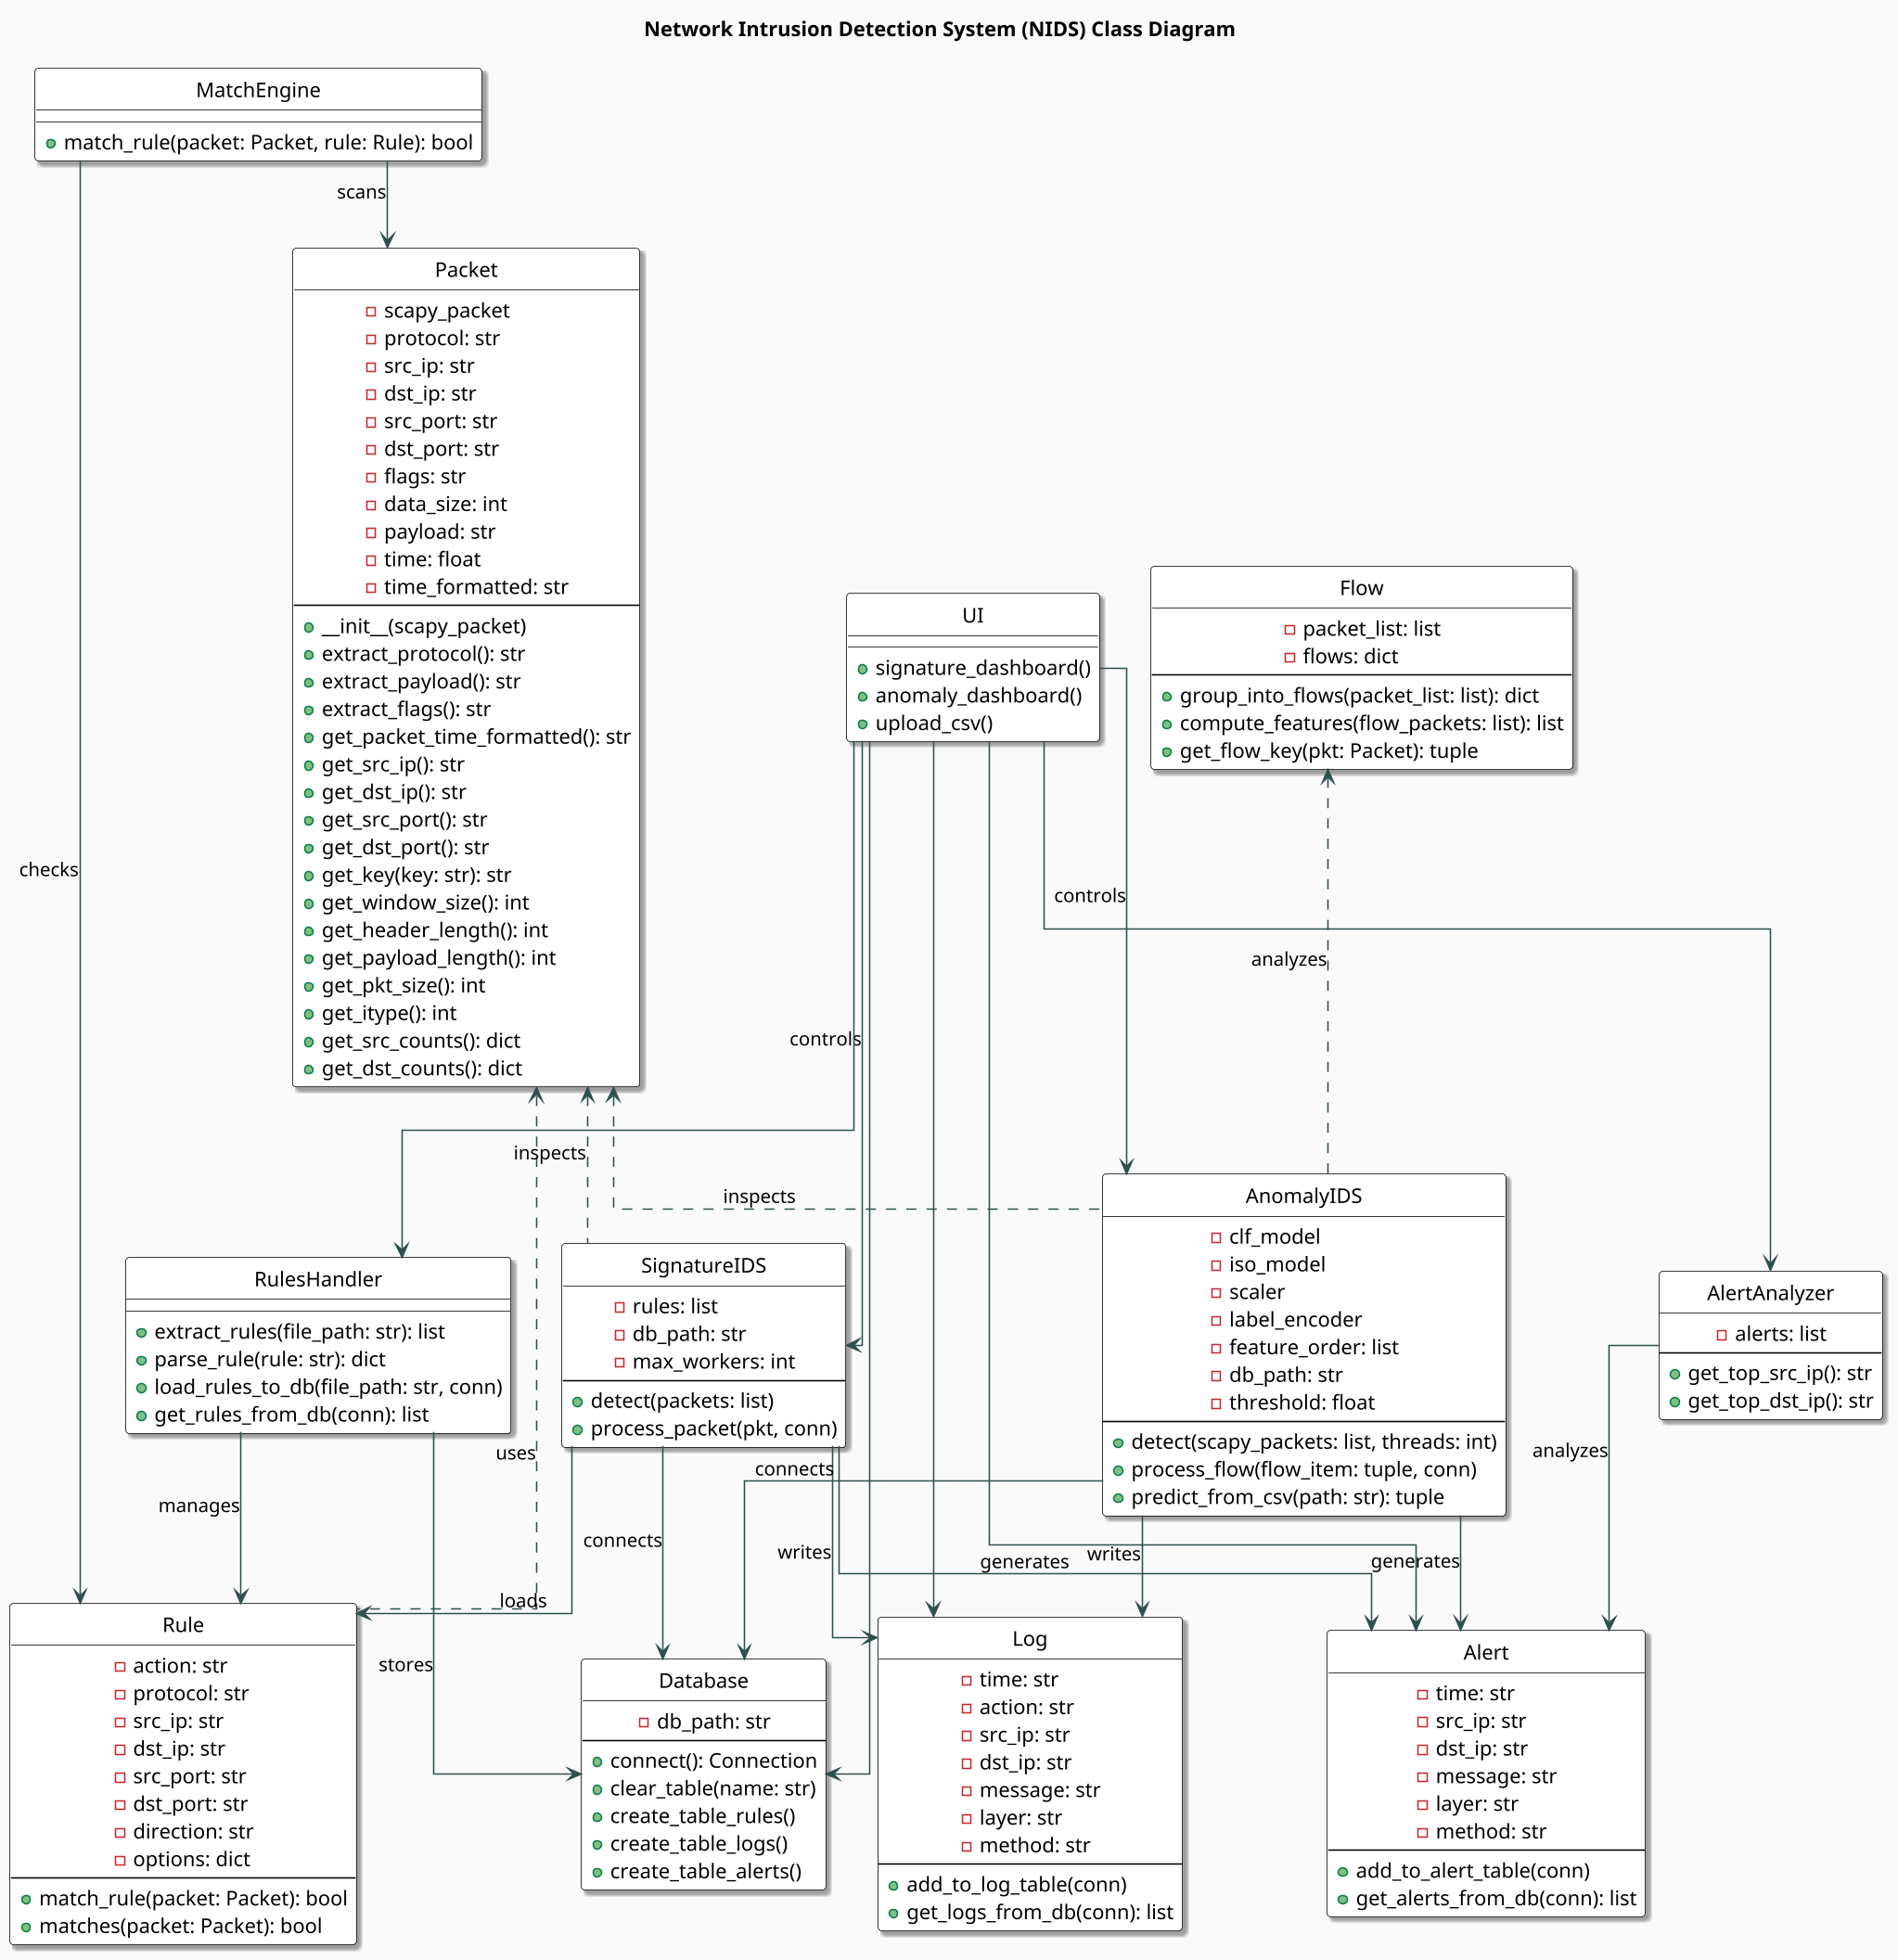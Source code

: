@startuml class_diagram
title Network Intrusion Detection System (NIDS) Class Diagram

skinparam style strictuml
skinparam backgroundColor #FAFAFA
skinparam classBackgroundColor white
skinparam classBorderColor black
skinparam classFontColor black
skinparam shadowing true
skinparam dpi 150
skinparam ArrowColor DarkSlateGray
skinparam linetype ortho
skinparam defaultTextAlignment center

' ======== Classes ========

class Packet <<(L,#FDF5E6)>> {
  - scapy_packet
  - protocol: str
  - src_ip: str
  - dst_ip: str
  - src_port: str
  - dst_port: str
  - flags: str
  - data_size: int
  - payload: str
  - time: float
  - time_formatted: str
  --
  + __init__(scapy_packet)
  + extract_protocol(): str
  + extract_payload(): str
  + extract_flags(): str
  + get_packet_time_formatted(): str
  + get_src_ip(): str
  + get_dst_ip(): str
  + get_src_port(): str
  + get_dst_port(): str
  + get_key(key: str): str
  + get_window_size(): int
  + get_header_length(): int
  + get_payload_length(): int
  + get_pkt_size(): int
  + get_itype(): int
  + get_src_counts(): dict
  + get_dst_counts(): dict
}

class Flow <<(L,#FDF5E6)>> {
  - packet_list: list
  - flows: dict
  --
  + group_into_flows(packet_list: list): dict
  + compute_features(flow_packets: list): list
  + get_flow_key(pkt: Packet): tuple
}

class Rule <<(R,#FFF5E1)>> {
  - action: str
  - protocol: str
  - src_ip: str
  - dst_ip: str
  - src_port: str
  - dst_port: str
  - direction: str
  - options: dict
  --
  + match_rule(packet: Packet): bool
  + matches(packet: Packet): bool
}

class RulesHandler <<(R,#FFF5E1)>> {
  + extract_rules(file_path: str): list
  + parse_rule(rule: str): dict
  + load_rules_to_db(file_path: str, conn)
  + get_rules_from_db(conn): list
}

class MatchEngine <<(R,#FFF5E1)>> {
  + match_rule(packet: Packet, rule: Rule): bool
}

class SignatureIDS <<(D,#E0FFFF)>> {
  - rules: list
  - db_path: str
  - max_workers: int
  --
  + detect(packets: list)
  + process_packet(pkt, conn)
}

class AnomalyIDS <<(D,#D9FFF8)>> {
  - clf_model
  - iso_model
  - scaler
  - label_encoder
  - feature_order: list
  - db_path: str
  - threshold: float
  --
  + detect(scapy_packets: list, threads: int)
  + process_flow(flow_item: tuple, conn)
  + predict_from_csv(path: str): tuple
}

class Log <<(S,#F5F5FF)>> {
  - time: str
  - action: str
  - src_ip: str
  - dst_ip: str
  - message: str
  - layer: str
  - method: str
  --
  + add_to_log_table(conn)
  + get_logs_from_db(conn): list
}

class Alert <<(S,#F5F5FF)>> {
  - time: str
  - src_ip: str
  - dst_ip: str
  - message: str
  - layer: str
  - method: str
  --
  + add_to_alert_table(conn)
  + get_alerts_from_db(conn): list
}

class Database <<(S,#EDF9FF)>> {
  - db_path: str
  --
  + connect(): Connection
  + clear_table(name: str)
  + create_table_rules()
  + create_table_logs()
  + create_table_alerts()
}

class AlertAnalyzer <<(U,#FFF0F5)>> {
  - alerts: list
  --
  + get_top_src_ip(): str
  + get_top_dst_ip(): str
}

class UI <<(U,#FFE4E1)>> {
  + signature_dashboard()
  + anomaly_dashboard()
  + upload_csv()
}

' ======== Relationships ========

Packet <.. Rule : uses
Packet <.. SignatureIDS : inspects
Packet <.. AnomalyIDS : inspects
Flow <.. AnomalyIDS : analyzes

SignatureIDS --> Rule : loads
SignatureIDS --> Log : writes
SignatureIDS --> Alert : generates
SignatureIDS --> Database : connects

AnomalyIDS --> Log : writes
AnomalyIDS --> Alert : generates
AnomalyIDS --> Database : connects

UI --> SignatureIDS : controls
UI --> AnomalyIDS : controls
UI --> Log
UI --> Alert
UI --> AlertAnalyzer
UI --> Database
UI --> RulesHandler

AlertAnalyzer --> Alert : analyzes

RulesHandler --> Database : stores
RulesHandler --> Rule : manages

MatchEngine --> Rule : checks
MatchEngine --> Packet : scans

@enduml
' ======== Notes ========
' - Classes are grouped by their functionality: Data Handling (Packet, Flow), Detection Systems (
